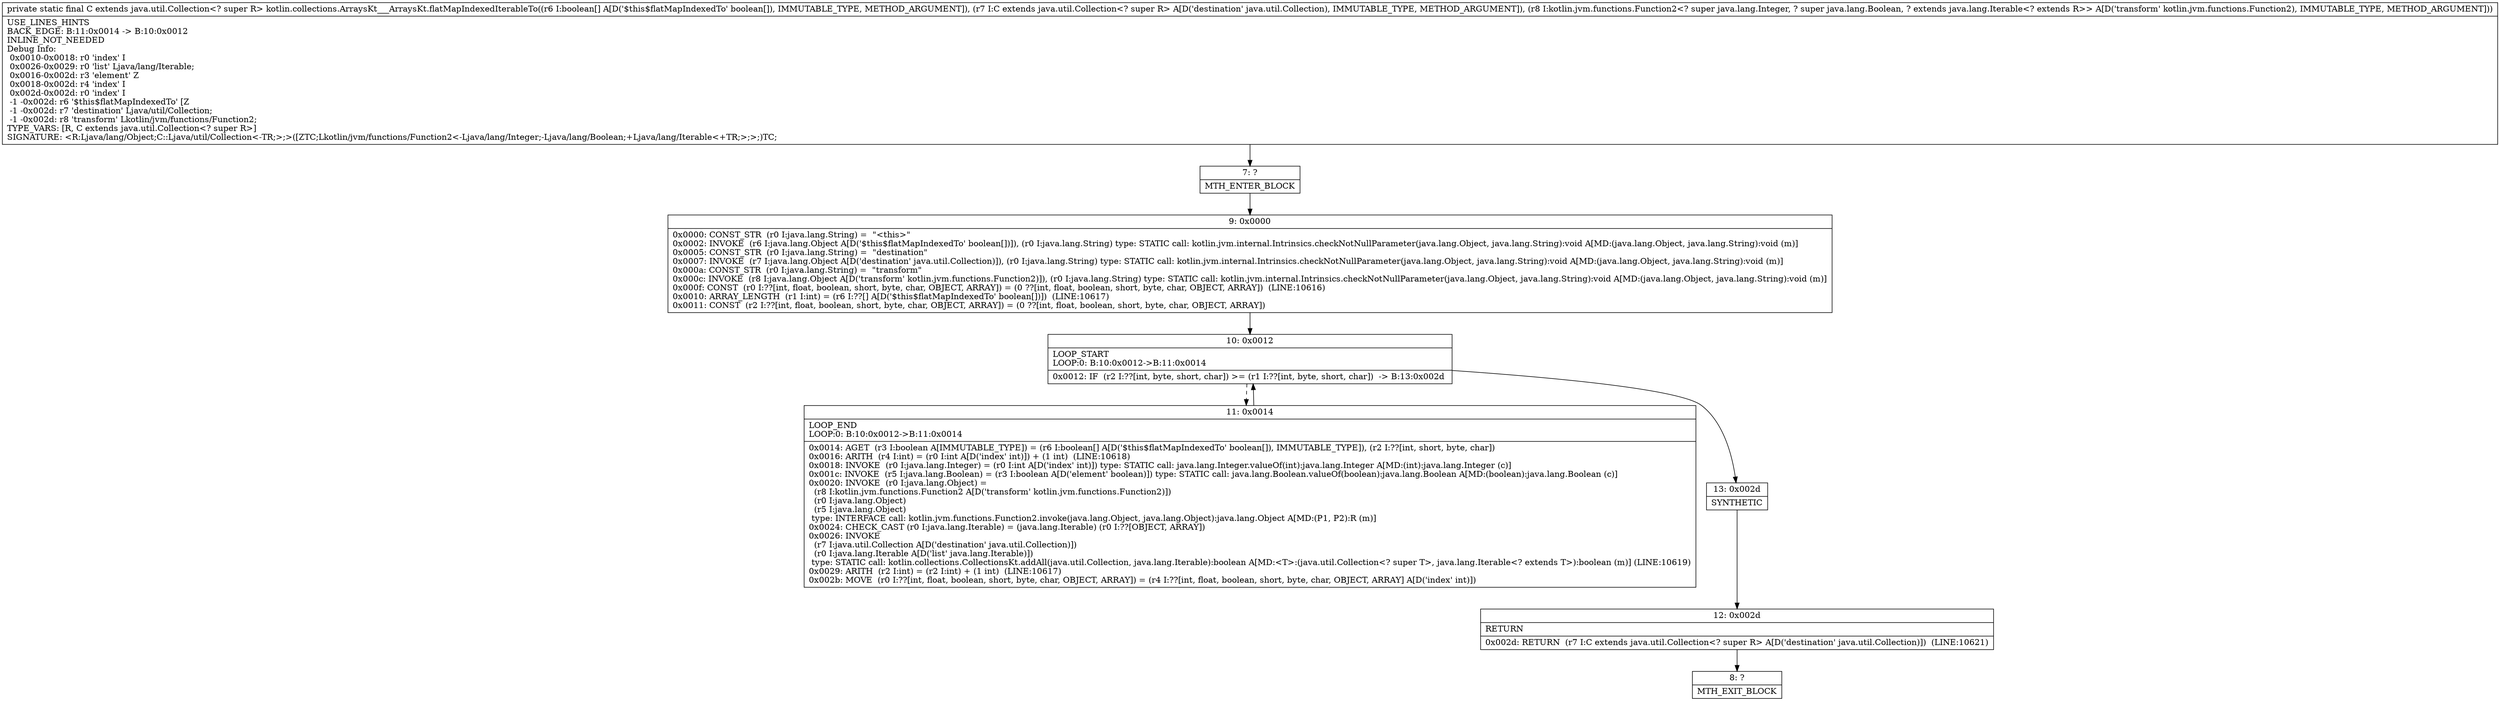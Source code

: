 digraph "CFG forkotlin.collections.ArraysKt___ArraysKt.flatMapIndexedIterableTo([ZLjava\/util\/Collection;Lkotlin\/jvm\/functions\/Function2;)Ljava\/util\/Collection;" {
Node_7 [shape=record,label="{7\:\ ?|MTH_ENTER_BLOCK\l}"];
Node_9 [shape=record,label="{9\:\ 0x0000|0x0000: CONST_STR  (r0 I:java.lang.String) =  \"\<this\>\" \l0x0002: INVOKE  (r6 I:java.lang.Object A[D('$this$flatMapIndexedTo' boolean[])]), (r0 I:java.lang.String) type: STATIC call: kotlin.jvm.internal.Intrinsics.checkNotNullParameter(java.lang.Object, java.lang.String):void A[MD:(java.lang.Object, java.lang.String):void (m)]\l0x0005: CONST_STR  (r0 I:java.lang.String) =  \"destination\" \l0x0007: INVOKE  (r7 I:java.lang.Object A[D('destination' java.util.Collection)]), (r0 I:java.lang.String) type: STATIC call: kotlin.jvm.internal.Intrinsics.checkNotNullParameter(java.lang.Object, java.lang.String):void A[MD:(java.lang.Object, java.lang.String):void (m)]\l0x000a: CONST_STR  (r0 I:java.lang.String) =  \"transform\" \l0x000c: INVOKE  (r8 I:java.lang.Object A[D('transform' kotlin.jvm.functions.Function2)]), (r0 I:java.lang.String) type: STATIC call: kotlin.jvm.internal.Intrinsics.checkNotNullParameter(java.lang.Object, java.lang.String):void A[MD:(java.lang.Object, java.lang.String):void (m)]\l0x000f: CONST  (r0 I:??[int, float, boolean, short, byte, char, OBJECT, ARRAY]) = (0 ??[int, float, boolean, short, byte, char, OBJECT, ARRAY])  (LINE:10616)\l0x0010: ARRAY_LENGTH  (r1 I:int) = (r6 I:??[] A[D('$this$flatMapIndexedTo' boolean[])])  (LINE:10617)\l0x0011: CONST  (r2 I:??[int, float, boolean, short, byte, char, OBJECT, ARRAY]) = (0 ??[int, float, boolean, short, byte, char, OBJECT, ARRAY]) \l}"];
Node_10 [shape=record,label="{10\:\ 0x0012|LOOP_START\lLOOP:0: B:10:0x0012\-\>B:11:0x0014\l|0x0012: IF  (r2 I:??[int, byte, short, char]) \>= (r1 I:??[int, byte, short, char])  \-\> B:13:0x002d \l}"];
Node_11 [shape=record,label="{11\:\ 0x0014|LOOP_END\lLOOP:0: B:10:0x0012\-\>B:11:0x0014\l|0x0014: AGET  (r3 I:boolean A[IMMUTABLE_TYPE]) = (r6 I:boolean[] A[D('$this$flatMapIndexedTo' boolean[]), IMMUTABLE_TYPE]), (r2 I:??[int, short, byte, char]) \l0x0016: ARITH  (r4 I:int) = (r0 I:int A[D('index' int)]) + (1 int)  (LINE:10618)\l0x0018: INVOKE  (r0 I:java.lang.Integer) = (r0 I:int A[D('index' int)]) type: STATIC call: java.lang.Integer.valueOf(int):java.lang.Integer A[MD:(int):java.lang.Integer (c)]\l0x001c: INVOKE  (r5 I:java.lang.Boolean) = (r3 I:boolean A[D('element' boolean)]) type: STATIC call: java.lang.Boolean.valueOf(boolean):java.lang.Boolean A[MD:(boolean):java.lang.Boolean (c)]\l0x0020: INVOKE  (r0 I:java.lang.Object) = \l  (r8 I:kotlin.jvm.functions.Function2 A[D('transform' kotlin.jvm.functions.Function2)])\l  (r0 I:java.lang.Object)\l  (r5 I:java.lang.Object)\l type: INTERFACE call: kotlin.jvm.functions.Function2.invoke(java.lang.Object, java.lang.Object):java.lang.Object A[MD:(P1, P2):R (m)]\l0x0024: CHECK_CAST (r0 I:java.lang.Iterable) = (java.lang.Iterable) (r0 I:??[OBJECT, ARRAY]) \l0x0026: INVOKE  \l  (r7 I:java.util.Collection A[D('destination' java.util.Collection)])\l  (r0 I:java.lang.Iterable A[D('list' java.lang.Iterable)])\l type: STATIC call: kotlin.collections.CollectionsKt.addAll(java.util.Collection, java.lang.Iterable):boolean A[MD:\<T\>:(java.util.Collection\<? super T\>, java.lang.Iterable\<? extends T\>):boolean (m)] (LINE:10619)\l0x0029: ARITH  (r2 I:int) = (r2 I:int) + (1 int)  (LINE:10617)\l0x002b: MOVE  (r0 I:??[int, float, boolean, short, byte, char, OBJECT, ARRAY]) = (r4 I:??[int, float, boolean, short, byte, char, OBJECT, ARRAY] A[D('index' int)]) \l}"];
Node_13 [shape=record,label="{13\:\ 0x002d|SYNTHETIC\l}"];
Node_12 [shape=record,label="{12\:\ 0x002d|RETURN\l|0x002d: RETURN  (r7 I:C extends java.util.Collection\<? super R\> A[D('destination' java.util.Collection)])  (LINE:10621)\l}"];
Node_8 [shape=record,label="{8\:\ ?|MTH_EXIT_BLOCK\l}"];
MethodNode[shape=record,label="{private static final C extends java.util.Collection\<? super R\> kotlin.collections.ArraysKt___ArraysKt.flatMapIndexedIterableTo((r6 I:boolean[] A[D('$this$flatMapIndexedTo' boolean[]), IMMUTABLE_TYPE, METHOD_ARGUMENT]), (r7 I:C extends java.util.Collection\<? super R\> A[D('destination' java.util.Collection), IMMUTABLE_TYPE, METHOD_ARGUMENT]), (r8 I:kotlin.jvm.functions.Function2\<? super java.lang.Integer, ? super java.lang.Boolean, ? extends java.lang.Iterable\<? extends R\>\> A[D('transform' kotlin.jvm.functions.Function2), IMMUTABLE_TYPE, METHOD_ARGUMENT]))  | USE_LINES_HINTS\lBACK_EDGE: B:11:0x0014 \-\> B:10:0x0012\lINLINE_NOT_NEEDED\lDebug Info:\l  0x0010\-0x0018: r0 'index' I\l  0x0026\-0x0029: r0 'list' Ljava\/lang\/Iterable;\l  0x0016\-0x002d: r3 'element' Z\l  0x0018\-0x002d: r4 'index' I\l  0x002d\-0x002d: r0 'index' I\l  \-1 \-0x002d: r6 '$this$flatMapIndexedTo' [Z\l  \-1 \-0x002d: r7 'destination' Ljava\/util\/Collection;\l  \-1 \-0x002d: r8 'transform' Lkotlin\/jvm\/functions\/Function2;\lTYPE_VARS: [R, C extends java.util.Collection\<? super R\>]\lSIGNATURE: \<R:Ljava\/lang\/Object;C::Ljava\/util\/Collection\<\-TR;\>;\>([ZTC;Lkotlin\/jvm\/functions\/Function2\<\-Ljava\/lang\/Integer;\-Ljava\/lang\/Boolean;+Ljava\/lang\/Iterable\<+TR;\>;\>;)TC;\l}"];
MethodNode -> Node_7;Node_7 -> Node_9;
Node_9 -> Node_10;
Node_10 -> Node_11[style=dashed];
Node_10 -> Node_13;
Node_11 -> Node_10;
Node_13 -> Node_12;
Node_12 -> Node_8;
}

